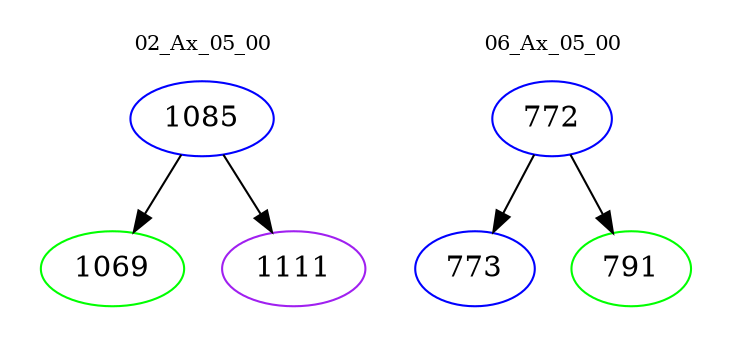 digraph{
subgraph cluster_0 {
color = white
label = "02_Ax_05_00";
fontsize=10;
T0_1085 [label="1085", color="blue"]
T0_1085 -> T0_1069 [color="black"]
T0_1069 [label="1069", color="green"]
T0_1085 -> T0_1111 [color="black"]
T0_1111 [label="1111", color="purple"]
}
subgraph cluster_1 {
color = white
label = "06_Ax_05_00";
fontsize=10;
T1_772 [label="772", color="blue"]
T1_772 -> T1_773 [color="black"]
T1_773 [label="773", color="blue"]
T1_772 -> T1_791 [color="black"]
T1_791 [label="791", color="green"]
}
}
